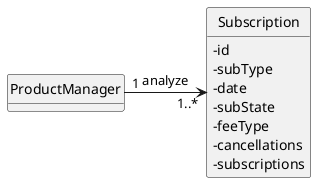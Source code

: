 @startuml
'https://plantuml.com/class-diagram
hide circle
skinparam classAttributeIconSize 0
hide methods


class ProductManager{

}

class Subscription{
    -id
    -subType
    -date
    -subState
    -feeType
    -cancellations
    -subscriptions
}


ProductManager "1" -> "1..*" Subscription: analyze


@enduml
